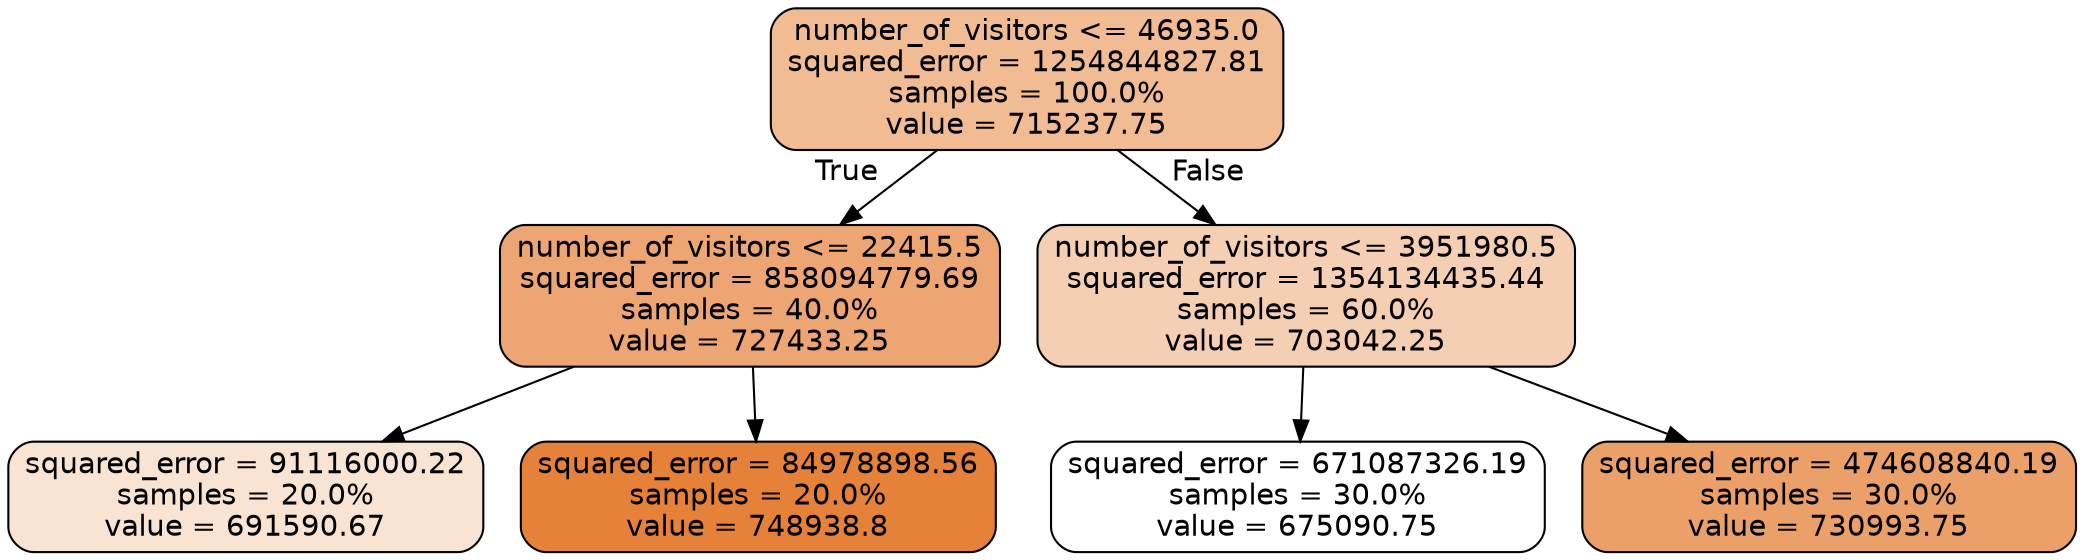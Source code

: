 digraph Tree {
node [shape=box, style="filled, rounded", color="black", fontname="helvetica"] ;
edge [fontname="helvetica"] ;
0 [label="number_of_visitors <= 46935.0\nsquared_error = 1254844827.81\nsamples = 100.0%\nvalue = 715237.75", fillcolor="#f1bb93"] ;
1 [label="number_of_visitors <= 22415.5\nsquared_error = 858094779.69\nsamples = 40.0%\nvalue = 727433.25", fillcolor="#eda673"] ;
0 -> 1 [labeldistance=2.5, labelangle=45, headlabel="True"] ;
2 [label="squared_error = 91116000.22\nsamples = 20.0%\nvalue = 691590.67", fillcolor="#f9e3d3"] ;
1 -> 2 ;
3 [label="squared_error = 84978898.56\nsamples = 20.0%\nvalue = 748938.8", fillcolor="#e58139"] ;
1 -> 3 ;
4 [label="number_of_visitors <= 3951980.5\nsquared_error = 1354134435.44\nsamples = 60.0%\nvalue = 703042.25", fillcolor="#f5cfb4"] ;
0 -> 4 [labeldistance=2.5, labelangle=-45, headlabel="False"] ;
5 [label="squared_error = 671087326.19\nsamples = 30.0%\nvalue = 675090.75", fillcolor="#ffffff"] ;
4 -> 5 ;
6 [label="squared_error = 474608840.19\nsamples = 30.0%\nvalue = 730993.75", fillcolor="#eba069"] ;
4 -> 6 ;
}
